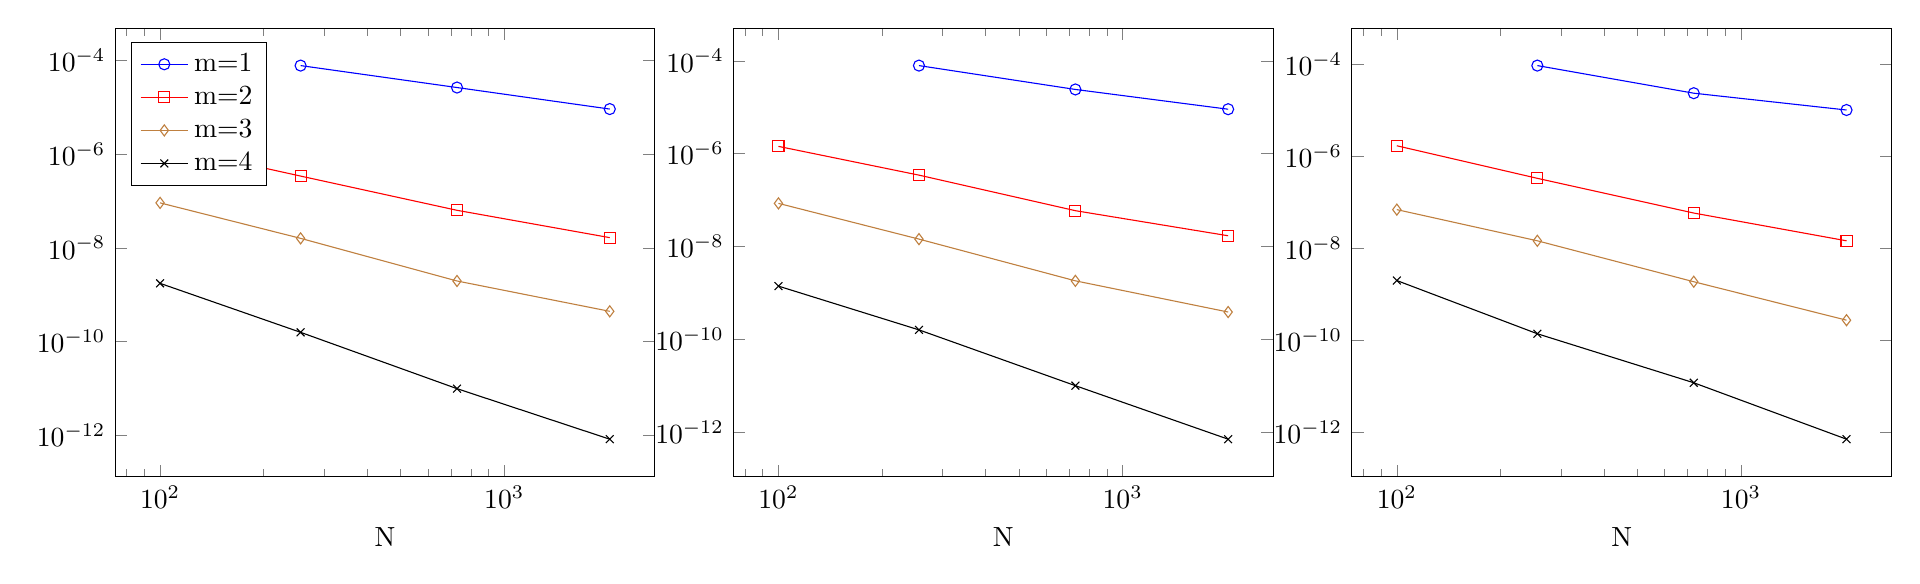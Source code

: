\begin{tikzpicture}
\begin{groupplot}[ymin={0}, group style={group size={3 by 1}}]
    \nextgroupplot[xmode={log}, ymode={log}, xlabel={N}, legend pos={north west}]
    \addplot[color={blue}, mark={o}, mark options={solid}]
        table[row sep={\\}]
        {
            \\
            100.0  0.0  \\
            256.0  7.823e-5  \\
            729.0  2.657e-5  \\
            2025.0  9.214e-6  \\
        }
        ;
    \addlegendentry {m=1}
    \addplot[color={red}, mark={square}, mark options={solid}]
        table[row sep={\\}]
        {
            \\
            100.0  1.569e-6  \\
            256.0  3.408e-7  \\
            729.0  6.322e-8  \\
            2025.0  1.648e-8  \\
        }
        ;
    \addlegendentry {m=2}
    \addplot[color={brown}, mark={diamond}, mark options={solid}]
        table[row sep={\\}]
        {
            \\
            100.0  9.114e-8  \\
            256.0  1.591e-8  \\
            729.0  1.952e-9  \\
            2025.0  4.387e-10  \\
        }
        ;
    \addlegendentry {m=3}
    \addplot[color={black}, mark={x}, mark options={solid}]
        table[row sep={\\}]
        {
            \\
            100.0  1.738e-9  \\
            256.0  1.561e-10  \\
            729.0  9.758e-12  \\
            2025.0  8.122e-13  \\
        }
        ;
    \addlegendentry {m=4}
    \nextgroupplot[xmode={log}, ymode={log}, xlabel={N}, legend pos={north west}]
    \addplot[color={blue}, mark={o}, mark options={solid}]
        table[row sep={\\}]
        {
            \\
            100.0  0.0  \\
            256.0  7.877e-5  \\
            729.0  2.413e-5  \\
            2025.0  9.058e-6  \\
        }
        ;
    \addplot[color={red}, mark={square}, mark options={solid}]
        table[row sep={\\}]
        {
            \\
            100.0  1.434e-6  \\
            256.0  3.449e-7  \\
            729.0  5.915e-8  \\
            2025.0  1.707e-8  \\
        }
        ;
    \addplot[color={brown}, mark={diamond}, mark options={solid}]
        table[row sep={\\}]
        {
            \\
            100.0  8.504e-8  \\
            256.0  1.445e-8  \\
            729.0  1.826e-9  \\
            2025.0  3.889e-10  \\
        }
        ;
    \addplot[color={black}, mark={x}, mark options={solid}]
        table[row sep={\\}]
        {
            \\
            100.0  1.405e-9  \\
            256.0  1.605e-10  \\
            729.0  1.009e-11  \\
            2025.0  7.105e-13  \\
        }
        ;
    \nextgroupplot[xmode={log}, ymode={log}, xlabel={N}, legend pos={north west}]
    \addplot[color={blue}, mark={o}, mark options={solid}]
        table[row sep={\\}]
        {
            \\
            100.0  0.0  \\
            256.0  9.143e-5  \\
            729.0  2.297e-5  \\
            2025.0  9.906e-6  \\
        }
        ;
    \addplot[color={red}, mark={square}, mark options={solid}]
        table[row sep={\\}]
        {
            \\
            100.0  1.655e-6  \\
            256.0  3.246e-7  \\
            729.0  5.712e-8  \\
            2025.0  1.424e-8  \\
        }
        ;
    \addplot[color={brown}, mark={diamond}, mark options={solid}]
        table[row sep={\\}]
        {
            \\
            100.0  6.781e-8  \\
            256.0  1.425e-8  \\
            729.0  1.837e-9  \\
            2025.0  2.682e-10  \\
        }
        ;
    \addplot[color={black}, mark={x}, mark options={solid}]
        table[row sep={\\}]
        {
            \\
            100.0  1.951e-9  \\
            256.0  1.36e-10  \\
            729.0  1.171e-11  \\
            2025.0  6.956e-13  \\
        }
        ;
\end{groupplot}
\end{tikzpicture}
